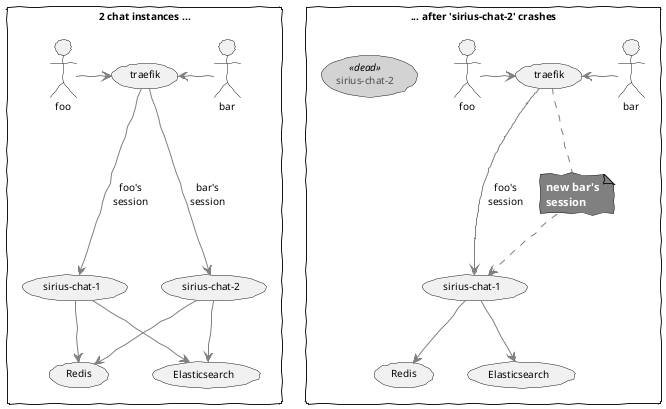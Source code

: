 @startuml
skinparam handwritten true
skinparam monochrome true
skinparam ArrowColor gray
skinparam DefaultFontSize 10
skinparam Note {
    FontName Arial
    FontStyle bold
    FontSize 11
    FontColor white
    BackGroundColor gray
}
skinparam usecase {
    BackGroundColor<< dead >> lightgray
    FontColor<< dead >> red
}

rectangle "2 chat instances ..." {
foo -> (traefik)
bar -left-> (traefik)
(traefik) ---> (sirius-chat-1): foo's\nsession
(traefik) ---> (sirius-chat-2): bar's\nsession
(sirius-chat-1) --> (Redis)
(sirius-chat-1) --> (Elasticsearch)
(sirius-chat-2) --> (Redis)
(sirius-chat-2) --> (Elasticsearch)
}

rectangle "... after 'sirius-chat-2' crashes" {
:foo: as newfoo
:bar: as newbar
(traefik) as newtraefik
(sirius-chat-1) as newchat1
(sirius-chat-2) as newchat2 << dead >>
(Redis) as newredis
(Elasticsearch) as newes

newfoo -> (newtraefik)
newbar -left-> (newtraefik)
(newtraefik) --> (newchat1): foo's\nsession
note "new bar's\nsession" as RD
(newtraefik) .. RD
RD ..> (newchat1)
(newchat1) --> (newredis)
(newchat1) --> (newes)
}

@enduml